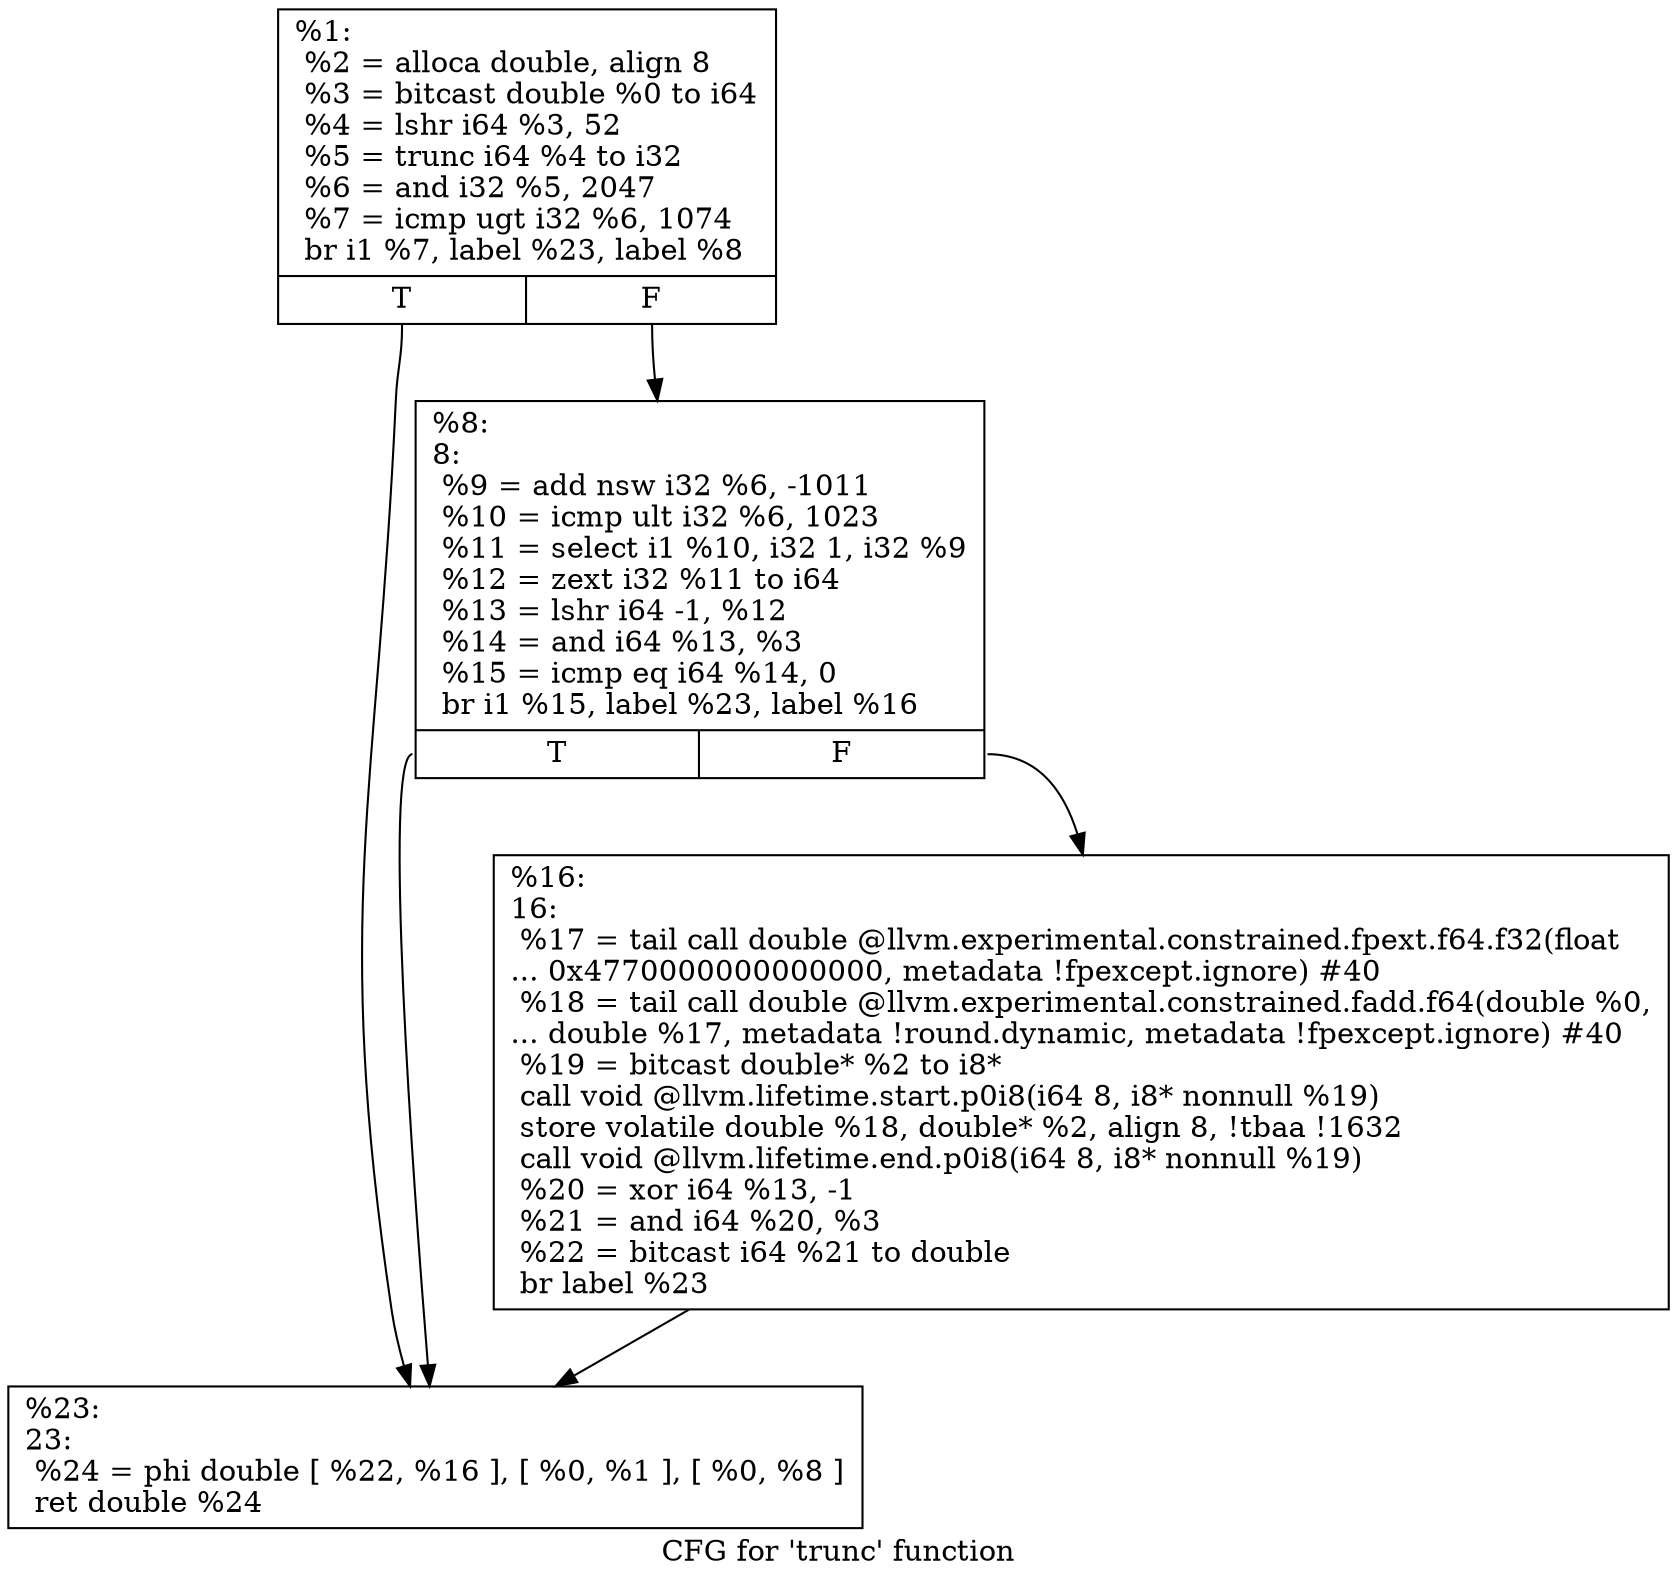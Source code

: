 digraph "CFG for 'trunc' function" {
	label="CFG for 'trunc' function";

	Node0x1fc34a0 [shape=record,label="{%1:\l  %2 = alloca double, align 8\l  %3 = bitcast double %0 to i64\l  %4 = lshr i64 %3, 52\l  %5 = trunc i64 %4 to i32\l  %6 = and i32 %5, 2047\l  %7 = icmp ugt i32 %6, 1074\l  br i1 %7, label %23, label %8\l|{<s0>T|<s1>F}}"];
	Node0x1fc34a0:s0 -> Node0x1fc3590;
	Node0x1fc34a0:s1 -> Node0x1fc34f0;
	Node0x1fc34f0 [shape=record,label="{%8:\l8:                                                \l  %9 = add nsw i32 %6, -1011\l  %10 = icmp ult i32 %6, 1023\l  %11 = select i1 %10, i32 1, i32 %9\l  %12 = zext i32 %11 to i64\l  %13 = lshr i64 -1, %12\l  %14 = and i64 %13, %3\l  %15 = icmp eq i64 %14, 0\l  br i1 %15, label %23, label %16\l|{<s0>T|<s1>F}}"];
	Node0x1fc34f0:s0 -> Node0x1fc3590;
	Node0x1fc34f0:s1 -> Node0x1fc3540;
	Node0x1fc3540 [shape=record,label="{%16:\l16:                                               \l  %17 = tail call double @llvm.experimental.constrained.fpext.f64.f32(float\l... 0x4770000000000000, metadata !fpexcept.ignore) #40\l  %18 = tail call double @llvm.experimental.constrained.fadd.f64(double %0,\l... double %17, metadata !round.dynamic, metadata !fpexcept.ignore) #40\l  %19 = bitcast double* %2 to i8*\l  call void @llvm.lifetime.start.p0i8(i64 8, i8* nonnull %19)\l  store volatile double %18, double* %2, align 8, !tbaa !1632\l  call void @llvm.lifetime.end.p0i8(i64 8, i8* nonnull %19)\l  %20 = xor i64 %13, -1\l  %21 = and i64 %20, %3\l  %22 = bitcast i64 %21 to double\l  br label %23\l}"];
	Node0x1fc3540 -> Node0x1fc3590;
	Node0x1fc3590 [shape=record,label="{%23:\l23:                                               \l  %24 = phi double [ %22, %16 ], [ %0, %1 ], [ %0, %8 ]\l  ret double %24\l}"];
}
